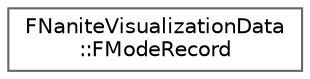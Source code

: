digraph "Graphical Class Hierarchy"
{
 // INTERACTIVE_SVG=YES
 // LATEX_PDF_SIZE
  bgcolor="transparent";
  edge [fontname=Helvetica,fontsize=10,labelfontname=Helvetica,labelfontsize=10];
  node [fontname=Helvetica,fontsize=10,shape=box,height=0.2,width=0.4];
  rankdir="LR";
  Node0 [id="Node000000",label="FNaniteVisualizationData\l::FModeRecord",height=0.2,width=0.4,color="grey40", fillcolor="white", style="filled",URL="$da/ded/structFNaniteVisualizationData_1_1FModeRecord.html",tooltip="Describes a single available visualization mode."];
}
